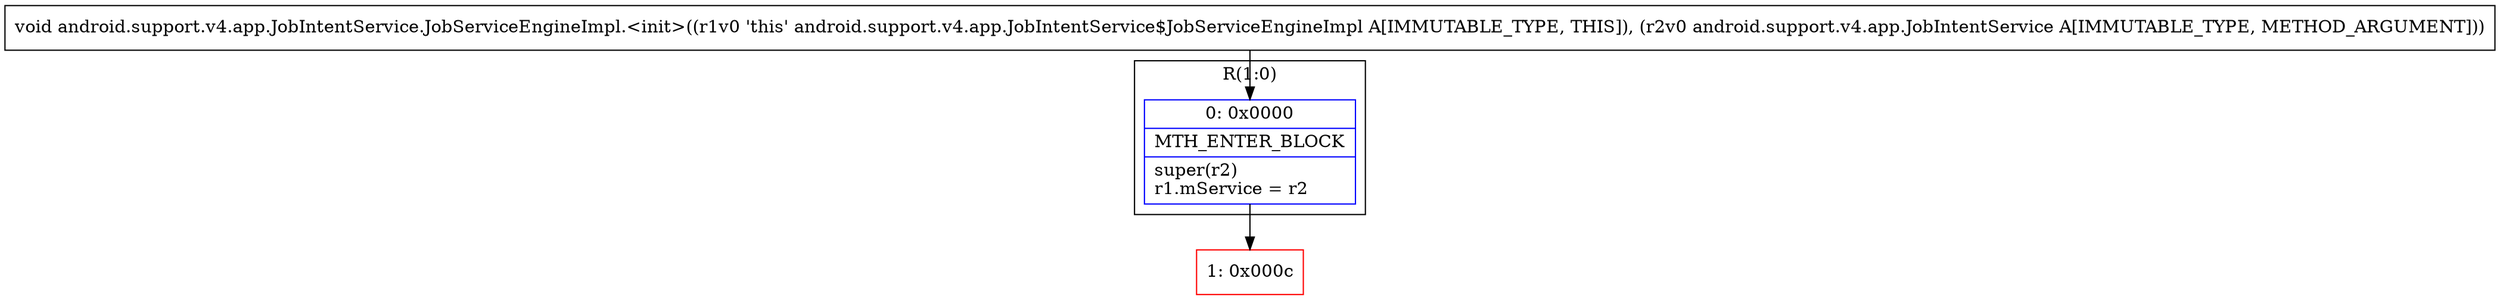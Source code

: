 digraph "CFG forandroid.support.v4.app.JobIntentService.JobServiceEngineImpl.\<init\>(Landroid\/support\/v4\/app\/JobIntentService;)V" {
subgraph cluster_Region_404503242 {
label = "R(1:0)";
node [shape=record,color=blue];
Node_0 [shape=record,label="{0\:\ 0x0000|MTH_ENTER_BLOCK\l|super(r2)\lr1.mService = r2\l}"];
}
Node_1 [shape=record,color=red,label="{1\:\ 0x000c}"];
MethodNode[shape=record,label="{void android.support.v4.app.JobIntentService.JobServiceEngineImpl.\<init\>((r1v0 'this' android.support.v4.app.JobIntentService$JobServiceEngineImpl A[IMMUTABLE_TYPE, THIS]), (r2v0 android.support.v4.app.JobIntentService A[IMMUTABLE_TYPE, METHOD_ARGUMENT])) }"];
MethodNode -> Node_0;
Node_0 -> Node_1;
}

